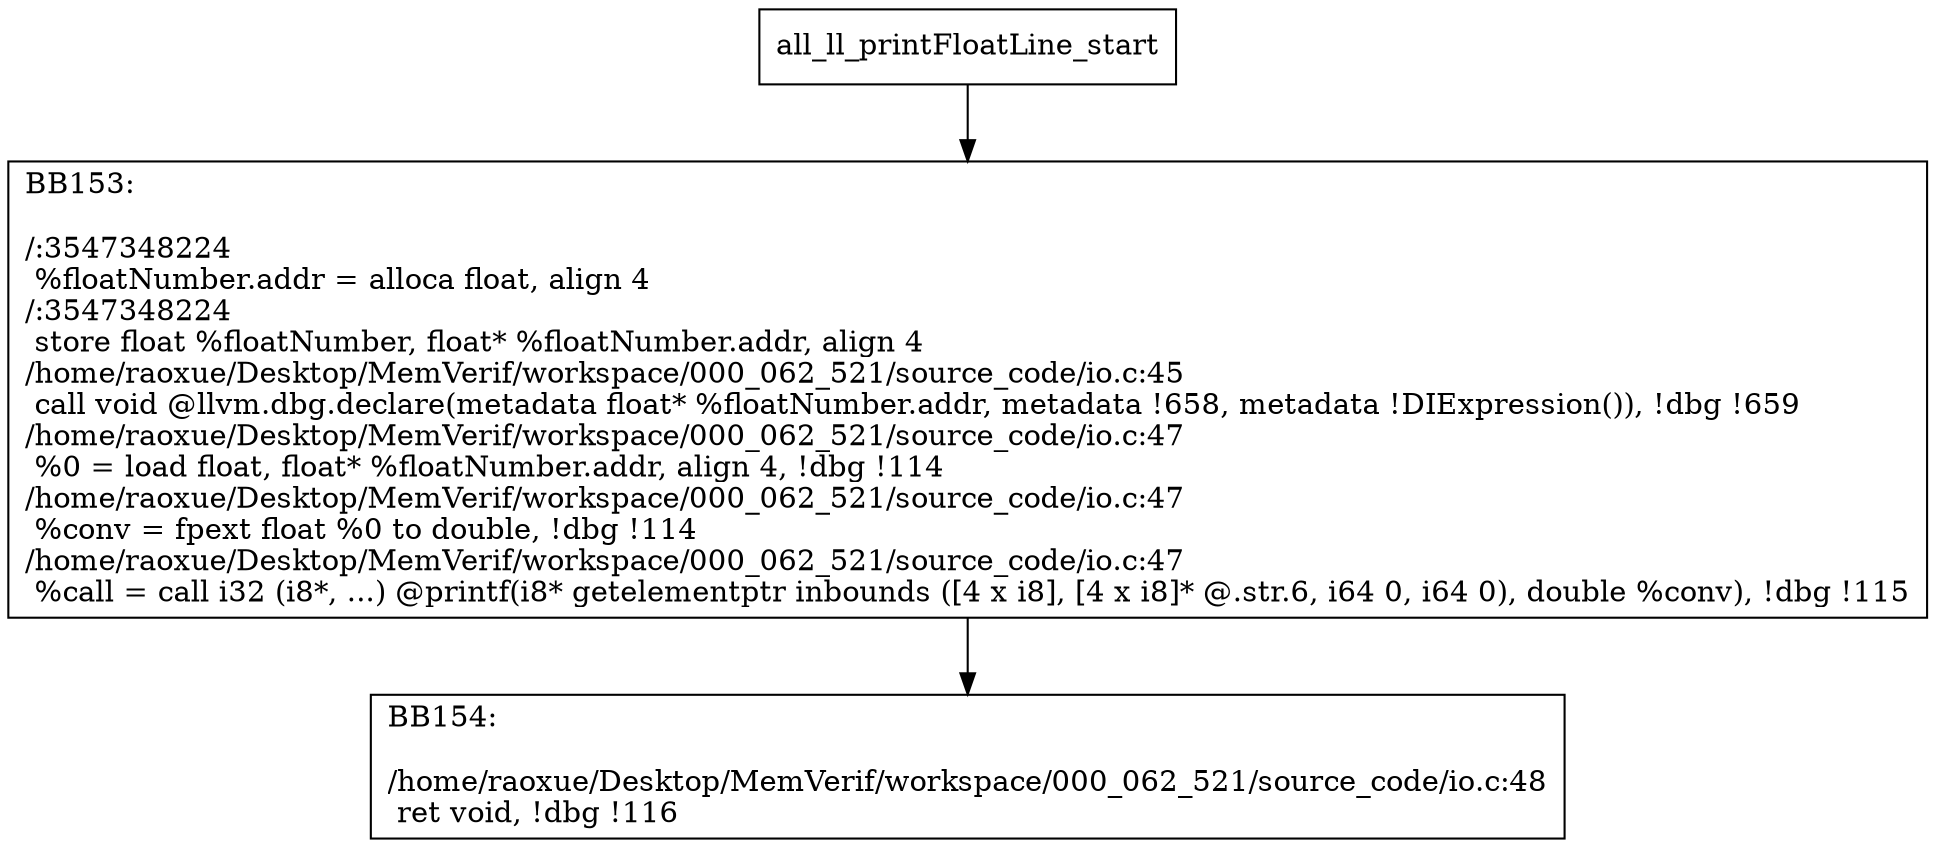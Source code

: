 digraph "CFG for'all_ll_printFloatLine' function" {
	BBall_ll_printFloatLine_start[shape=record,label="{all_ll_printFloatLine_start}"];
	BBall_ll_printFloatLine_start-> all_ll_printFloatLineBB153;
	all_ll_printFloatLineBB153 [shape=record, label="{BB153:\l\l/:3547348224\l
  %floatNumber.addr = alloca float, align 4\l
/:3547348224\l
  store float %floatNumber, float* %floatNumber.addr, align 4\l
/home/raoxue/Desktop/MemVerif/workspace/000_062_521/source_code/io.c:45\l
  call void @llvm.dbg.declare(metadata float* %floatNumber.addr, metadata !658, metadata !DIExpression()), !dbg !659\l
/home/raoxue/Desktop/MemVerif/workspace/000_062_521/source_code/io.c:47\l
  %0 = load float, float* %floatNumber.addr, align 4, !dbg !114\l
/home/raoxue/Desktop/MemVerif/workspace/000_062_521/source_code/io.c:47\l
  %conv = fpext float %0 to double, !dbg !114\l
/home/raoxue/Desktop/MemVerif/workspace/000_062_521/source_code/io.c:47\l
  %call = call i32 (i8*, ...) @printf(i8* getelementptr inbounds ([4 x i8], [4 x i8]* @.str.6, i64 0, i64 0), double %conv), !dbg !115\l
}"];
	all_ll_printFloatLineBB153-> all_ll_printFloatLineBB154;
	all_ll_printFloatLineBB154 [shape=record, label="{BB154:\l\l/home/raoxue/Desktop/MemVerif/workspace/000_062_521/source_code/io.c:48\l
  ret void, !dbg !116\l
}"];
}
